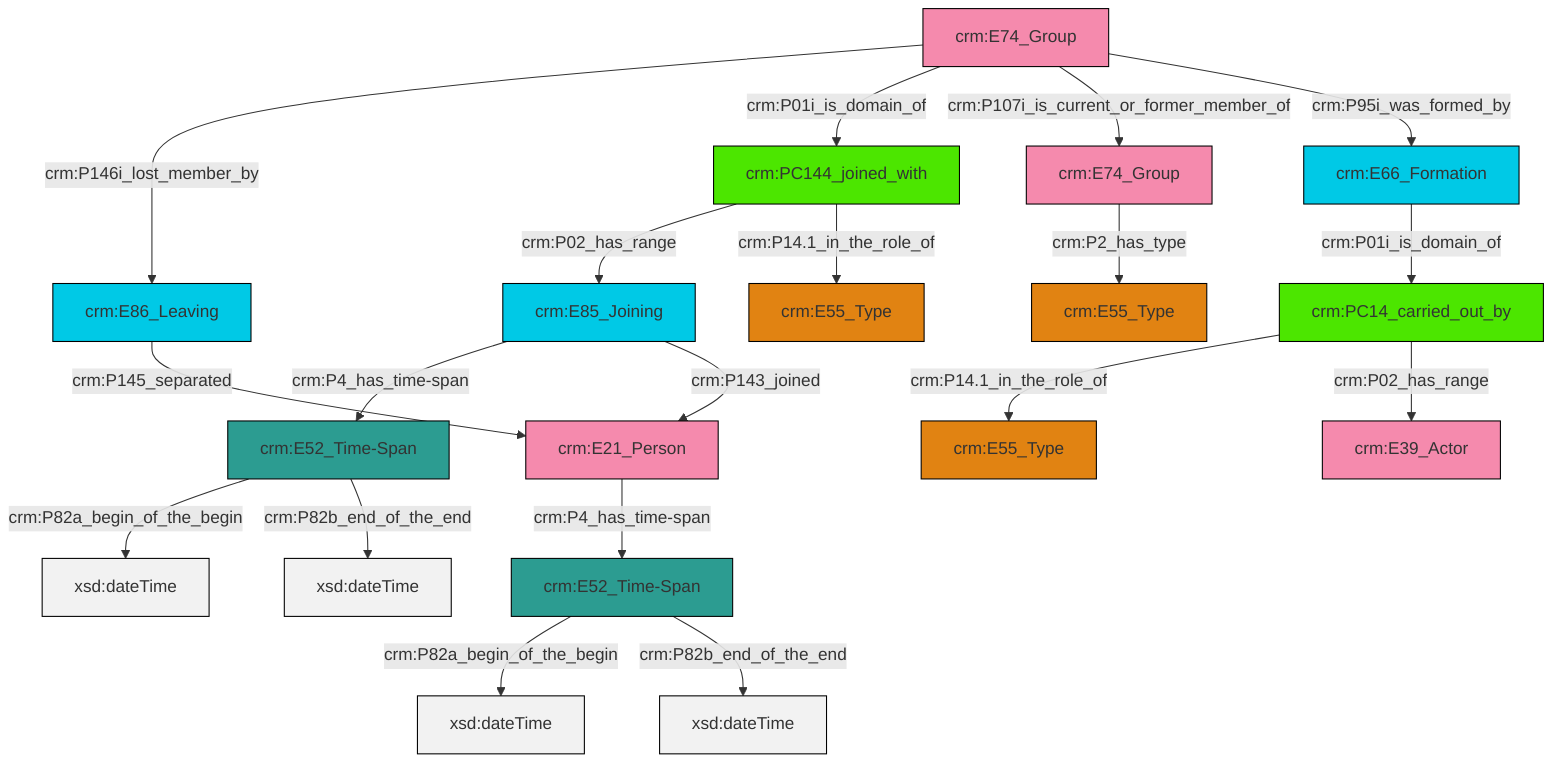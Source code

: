 graph TD
classDef Literal fill:#f2f2f2,stroke:#000000;
classDef CRM_Entity fill:#FFFFFF,stroke:#000000;
classDef Temporal_Entity fill:#00C9E6, stroke:#000000;
classDef Type fill:#E18312, stroke:#000000;
classDef Time-Span fill:#2C9C91, stroke:#000000;
classDef Appellation fill:#FFEB7F, stroke:#000000;
classDef Place fill:#008836, stroke:#000000;
classDef Persistent_Item fill:#B266B2, stroke:#000000;
classDef Conceptual_Object fill:#FFD700, stroke:#000000;
classDef Physical_Thing fill:#D2B48C, stroke:#000000;
classDef Actor fill:#f58aad, stroke:#000000;
classDef PC_Classes fill:#4ce600, stroke:#000000;
classDef Multi fill:#cccccc,stroke:#000000;

4["crm:E74_Group"]:::Actor -->|crm:P146i_lost_member_by| 5["crm:E86_Leaving"]:::Temporal_Entity
10["crm:E85_Joining"]:::Temporal_Entity -->|crm:P4_has_time-span| 11["crm:E52_Time-Span"]:::Time-Span
2["crm:E52_Time-Span"]:::Time-Span -->|crm:P82a_begin_of_the_begin| 13[xsd:dateTime]:::Literal
14["crm:E21_Person"]:::Actor -->|crm:P4_has_time-span| 2["crm:E52_Time-Span"]:::Time-Span
4["crm:E74_Group"]:::Actor -->|crm:P01i_is_domain_of| 15["crm:PC144_joined_with"]:::PC_Classes
10["crm:E85_Joining"]:::Temporal_Entity -->|crm:P143_joined| 14["crm:E21_Person"]:::Actor
15["crm:PC144_joined_with"]:::PC_Classes -->|crm:P02_has_range| 10["crm:E85_Joining"]:::Temporal_Entity
11["crm:E52_Time-Span"]:::Time-Span -->|crm:P82a_begin_of_the_begin| 20[xsd:dateTime]:::Literal
4["crm:E74_Group"]:::Actor -->|crm:P107i_is_current_or_former_member_of| 0["crm:E74_Group"]:::Actor
5["crm:E86_Leaving"]:::Temporal_Entity -->|crm:P145_separated| 14["crm:E21_Person"]:::Actor
8["crm:E66_Formation"]:::Temporal_Entity -->|crm:P01i_is_domain_of| 18["crm:PC14_carried_out_by"]:::PC_Classes
15["crm:PC144_joined_with"]:::PC_Classes -->|crm:P14.1_in_the_role_of| 26["crm:E55_Type"]:::Type
4["crm:E74_Group"]:::Actor -->|crm:P95i_was_formed_by| 8["crm:E66_Formation"]:::Temporal_Entity
2["crm:E52_Time-Span"]:::Time-Span -->|crm:P82b_end_of_the_end| 30[xsd:dateTime]:::Literal
11["crm:E52_Time-Span"]:::Time-Span -->|crm:P82b_end_of_the_end| 33[xsd:dateTime]:::Literal
0["crm:E74_Group"]:::Actor -->|crm:P2_has_type| 6["crm:E55_Type"]:::Type
18["crm:PC14_carried_out_by"]:::PC_Classes -->|crm:P14.1_in_the_role_of| 16["crm:E55_Type"]:::Type
18["crm:PC14_carried_out_by"]:::PC_Classes -->|crm:P02_has_range| 23["crm:E39_Actor"]:::Actor